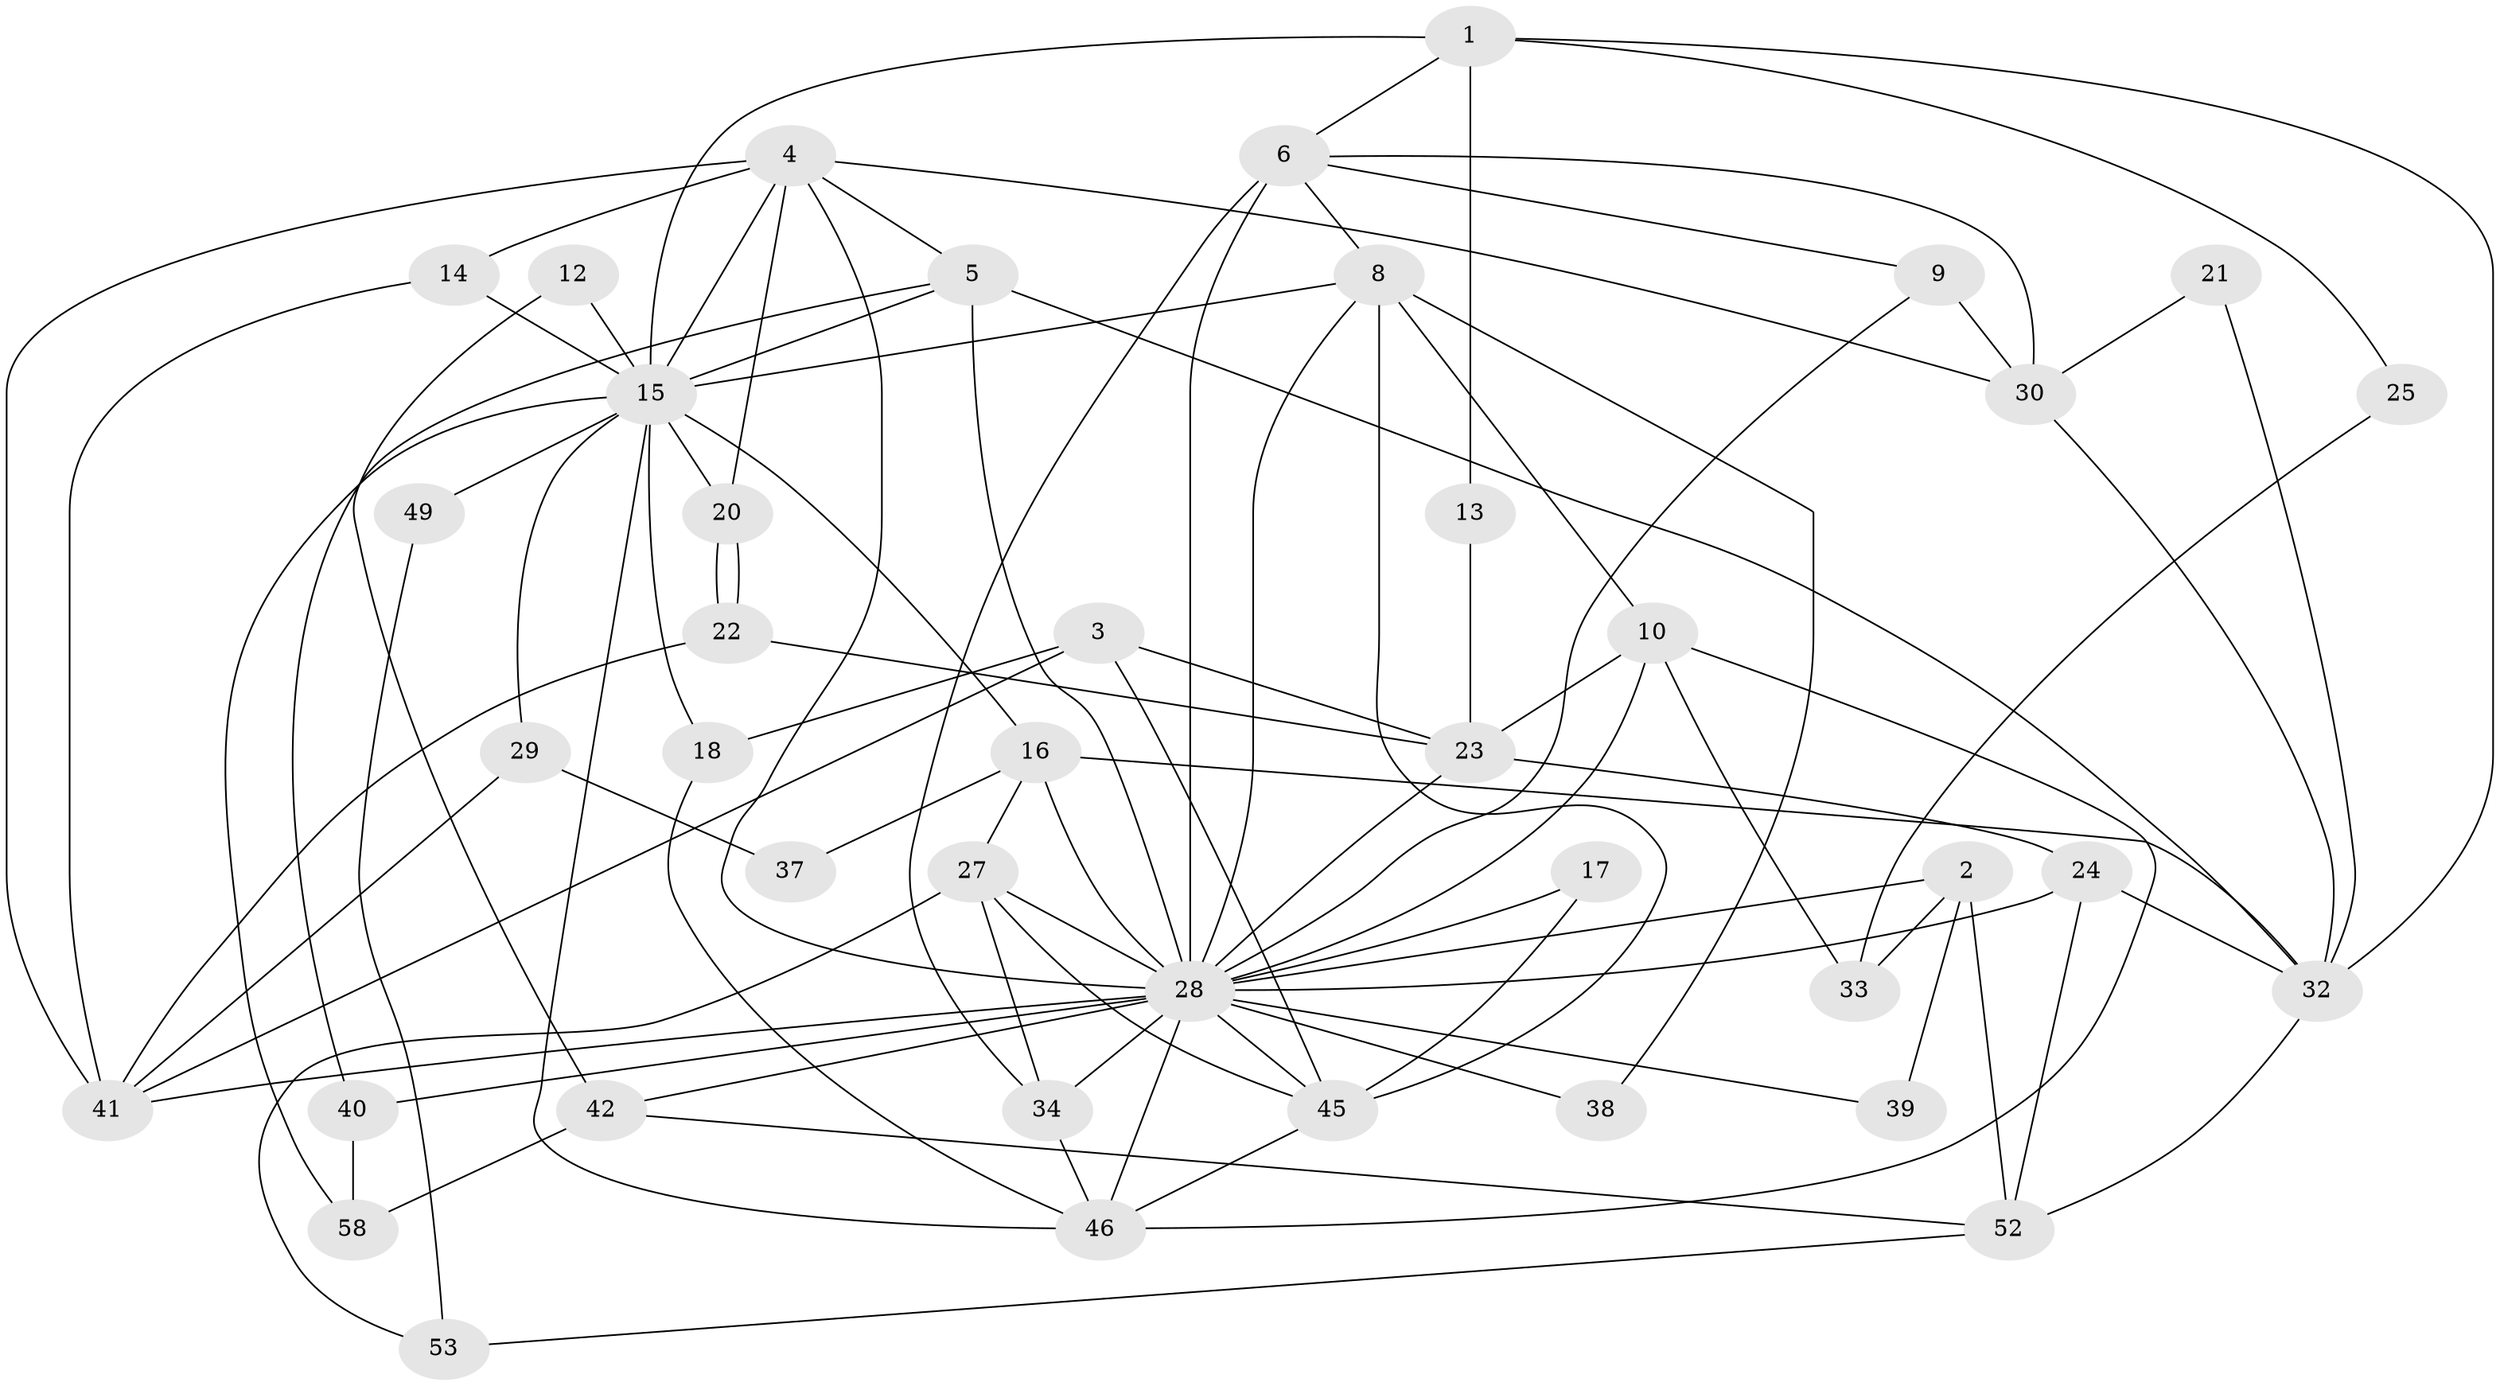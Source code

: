 // original degree distribution, {5: 0.23728813559322035, 4: 0.2033898305084746, 3: 0.23728813559322035, 6: 0.0847457627118644, 2: 0.1864406779661017, 7: 0.01694915254237288, 8: 0.01694915254237288, 9: 0.01694915254237288}
// Generated by graph-tools (version 1.1) at 2025/18/03/04/25 18:18:47]
// undirected, 41 vertices, 94 edges
graph export_dot {
graph [start="1"]
  node [color=gray90,style=filled];
  1;
  2;
  3 [super="+11"];
  4 [super="+7+19"];
  5 [super="+57"];
  6 [super="+26+44"];
  8;
  9 [super="+47"];
  10;
  12;
  13;
  14;
  15 [super="+56+48"];
  16 [super="+43"];
  17;
  18;
  20;
  21;
  22;
  23 [super="+35"];
  24;
  25;
  27;
  28 [super="+31+55+36+51"];
  29;
  30;
  32;
  33;
  34;
  37;
  38;
  39;
  40;
  41;
  42;
  45 [super="+59"];
  46;
  49;
  52;
  53;
  58;
  1 -- 15;
  1 -- 13;
  1 -- 25;
  1 -- 32;
  1 -- 6;
  2 -- 52;
  2 -- 28;
  2 -- 33;
  2 -- 39;
  3 -- 41;
  3 -- 23 [weight=2];
  3 -- 45;
  3 -- 18;
  4 -- 28 [weight=2];
  4 -- 5;
  4 -- 15 [weight=2];
  4 -- 20;
  4 -- 30;
  4 -- 41;
  4 -- 14;
  5 -- 32;
  5 -- 40;
  5 -- 15;
  5 -- 28;
  6 -- 30;
  6 -- 34;
  6 -- 8;
  6 -- 28 [weight=3];
  6 -- 9;
  8 -- 10;
  8 -- 15;
  8 -- 38;
  8 -- 45;
  8 -- 28;
  9 -- 30;
  9 -- 28;
  10 -- 33;
  10 -- 46;
  10 -- 23;
  10 -- 28;
  12 -- 42;
  12 -- 15;
  13 -- 23;
  14 -- 41;
  14 -- 15;
  15 -- 20;
  15 -- 58;
  15 -- 46;
  15 -- 16;
  15 -- 49;
  15 -- 18;
  15 -- 29;
  16 -- 37;
  16 -- 32;
  16 -- 27;
  16 -- 28;
  17 -- 45;
  17 -- 28;
  18 -- 46;
  20 -- 22;
  20 -- 22;
  21 -- 32;
  21 -- 30;
  22 -- 23;
  22 -- 41;
  23 -- 24;
  23 -- 28;
  24 -- 32;
  24 -- 52;
  24 -- 28;
  25 -- 33;
  27 -- 34;
  27 -- 53;
  27 -- 45;
  27 -- 28;
  28 -- 38;
  28 -- 40;
  28 -- 46;
  28 -- 34;
  28 -- 41;
  28 -- 42;
  28 -- 39;
  28 -- 45;
  29 -- 41;
  29 -- 37;
  30 -- 32;
  32 -- 52;
  34 -- 46;
  40 -- 58;
  42 -- 52;
  42 -- 58;
  45 -- 46;
  49 -- 53;
  52 -- 53;
}
